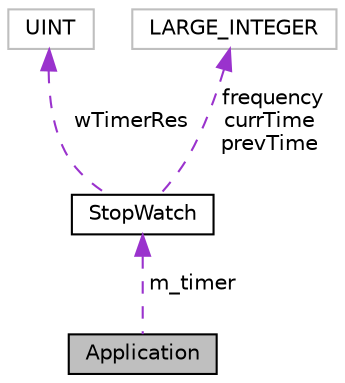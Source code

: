 digraph "Application"
{
  bgcolor="transparent";
  edge [fontname="Helvetica",fontsize="10",labelfontname="Helvetica",labelfontsize="10"];
  node [fontname="Helvetica",fontsize="10",shape=record];
  Node1 [label="Application",height=0.2,width=0.4,color="black", fillcolor="grey75", style="filled", fontcolor="black"];
  Node2 -> Node1 [dir="back",color="darkorchid3",fontsize="10",style="dashed",label=" m_timer" ,fontname="Helvetica"];
  Node2 [label="StopWatch",height=0.2,width=0.4,color="black",URL="$classStopWatch.html",tooltip="Stopwatch class to track time. "];
  Node3 -> Node2 [dir="back",color="darkorchid3",fontsize="10",style="dashed",label=" wTimerRes" ,fontname="Helvetica"];
  Node3 [label="UINT",height=0.2,width=0.4,color="grey75"];
  Node4 -> Node2 [dir="back",color="darkorchid3",fontsize="10",style="dashed",label=" frequency\ncurrTime\nprevTime" ,fontname="Helvetica"];
  Node4 [label="LARGE_INTEGER",height=0.2,width=0.4,color="grey75"];
}
